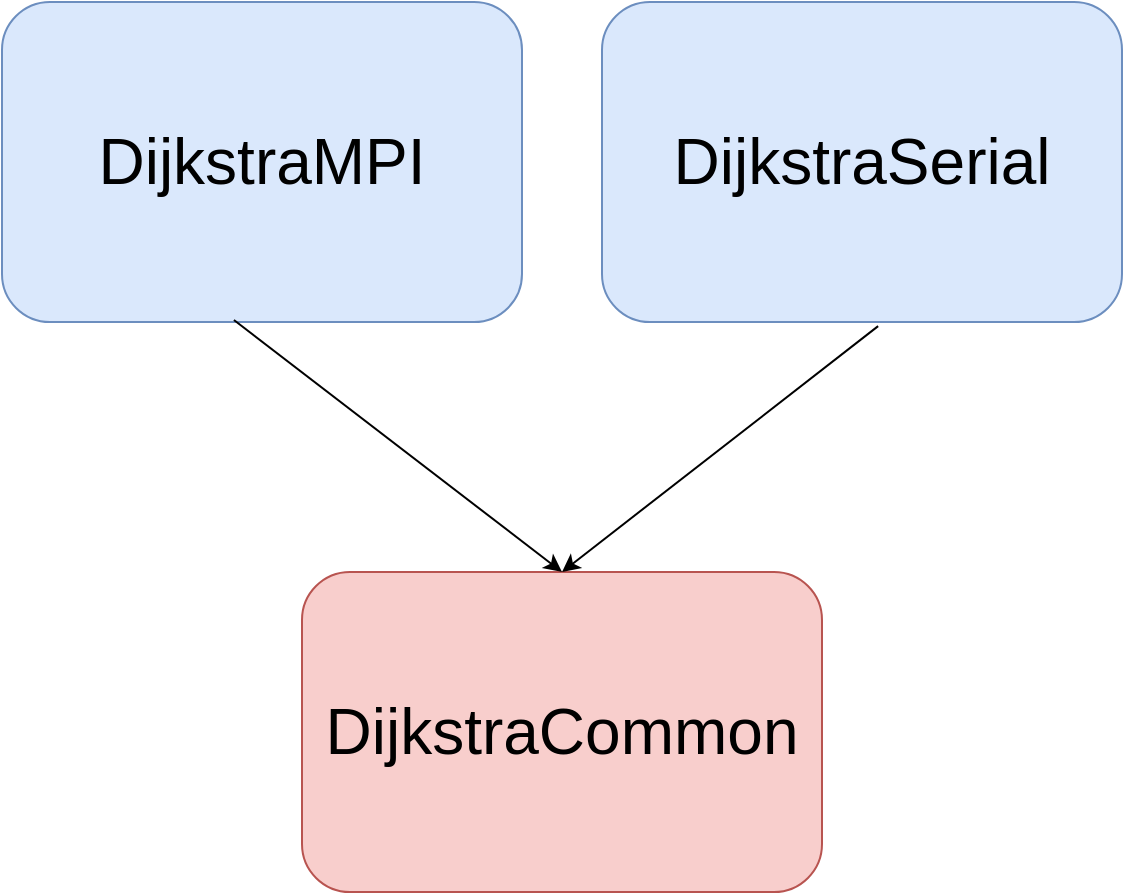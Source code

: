 <mxfile version="12.9.3" type="device"><diagram name="Page-1" id="5f0bae14-7c28-e335-631c-24af17079c00"><mxGraphModel dx="2062" dy="1122" grid="1" gridSize="10" guides="1" tooltips="1" connect="1" arrows="1" fold="1" page="1" pageScale="1" pageWidth="600" pageHeight="500" background="#ffffff" math="0" shadow="0"><root><mxCell id="0"/><mxCell id="1" parent="0"/><mxCell id="1VSlFe8B_rGumicRL_p3-1" value="DijkstraCommon" style="rounded=1;whiteSpace=wrap;html=1;fontSize=32;fillColor=#f8cecc;strokeColor=#b85450;" vertex="1" parent="1"><mxGeometry x="160" y="295" width="260" height="160" as="geometry"/></mxCell><mxCell id="1VSlFe8B_rGumicRL_p3-2" value="DijkstraSerial" style="rounded=1;whiteSpace=wrap;html=1;fontSize=32;fillColor=#dae8fc;strokeColor=#6c8ebf;" vertex="1" parent="1"><mxGeometry x="310" y="10" width="260" height="160" as="geometry"/></mxCell><mxCell id="1VSlFe8B_rGumicRL_p3-3" value="DijkstraMPI" style="rounded=1;whiteSpace=wrap;html=1;fontSize=32;fillColor=#dae8fc;strokeColor=#6c8ebf;" vertex="1" parent="1"><mxGeometry x="10" y="10" width="260" height="160" as="geometry"/></mxCell><mxCell id="1VSlFe8B_rGumicRL_p3-4" value="" style="endArrow=classic;html=1;entryX=0.5;entryY=0;entryDx=0;entryDy=0;exitX=0.531;exitY=1.013;exitDx=0;exitDy=0;exitPerimeter=0;" edge="1" parent="1" source="1VSlFe8B_rGumicRL_p3-2" target="1VSlFe8B_rGumicRL_p3-1"><mxGeometry width="50" height="50" relative="1" as="geometry"><mxPoint x="390" y="265" as="sourcePoint"/><mxPoint x="440" y="215" as="targetPoint"/><Array as="points"/></mxGeometry></mxCell><mxCell id="1VSlFe8B_rGumicRL_p3-5" value="" style="endArrow=classic;html=1;exitX=0.446;exitY=0.994;exitDx=0;exitDy=0;exitPerimeter=0;entryX=0.5;entryY=0;entryDx=0;entryDy=0;" edge="1" parent="1" source="1VSlFe8B_rGumicRL_p3-3" target="1VSlFe8B_rGumicRL_p3-1"><mxGeometry width="50" height="50" relative="1" as="geometry"><mxPoint x="390" y="265" as="sourcePoint"/><mxPoint x="440" y="215" as="targetPoint"/></mxGeometry></mxCell></root></mxGraphModel></diagram></mxfile>